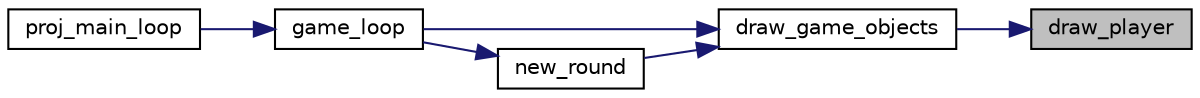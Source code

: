 digraph "draw_player"
{
 // LATEX_PDF_SIZE
  edge [fontname="Helvetica",fontsize="10",labelfontname="Helvetica",labelfontsize="10"];
  node [fontname="Helvetica",fontsize="10",shape=record];
  rankdir="RL";
  Node1 [label="draw_player",height=0.2,width=0.4,color="black", fillcolor="grey75", style="filled", fontcolor="black",tooltip="Draws the player on the buffer used for double buffering."];
  Node1 -> Node2 [dir="back",color="midnightblue",fontsize="10",style="solid",fontname="Helvetica"];
  Node2 [label="draw_game_objects",height=0.2,width=0.4,color="black", fillcolor="white", style="filled",URL="$sprite_8h.html#acfafa3060615cd19b63f120800dc4075",tooltip="Function which copies the background buffer contents to the double buffer, then draws all other objec..."];
  Node2 -> Node3 [dir="back",color="midnightblue",fontsize="10",style="solid",fontname="Helvetica"];
  Node3 [label="game_loop",height=0.2,width=0.4,color="black", fillcolor="white", style="filled",URL="$group__game.html#gabc9e0c89439f64104e8d4327028355d1",tooltip="Core gameplay loop."];
  Node3 -> Node4 [dir="back",color="midnightblue",fontsize="10",style="solid",fontname="Helvetica"];
  Node4 [label="proj_main_loop",height=0.2,width=0.4,color="black", fillcolor="white", style="filled",URL="$proj_8c.html#a2a16f651eccbd248e1ad3b3b924b143b",tooltip=" "];
  Node2 -> Node5 [dir="back",color="midnightblue",fontsize="10",style="solid",fontname="Helvetica"];
  Node5 [label="new_round",height=0.2,width=0.4,color="black", fillcolor="white", style="filled",URL="$group__game.html#gaa75c9d43139b8a434e578814a98d59a0",tooltip="Function which readies the game for a new round."];
  Node5 -> Node3 [dir="back",color="midnightblue",fontsize="10",style="solid",fontname="Helvetica"];
}
